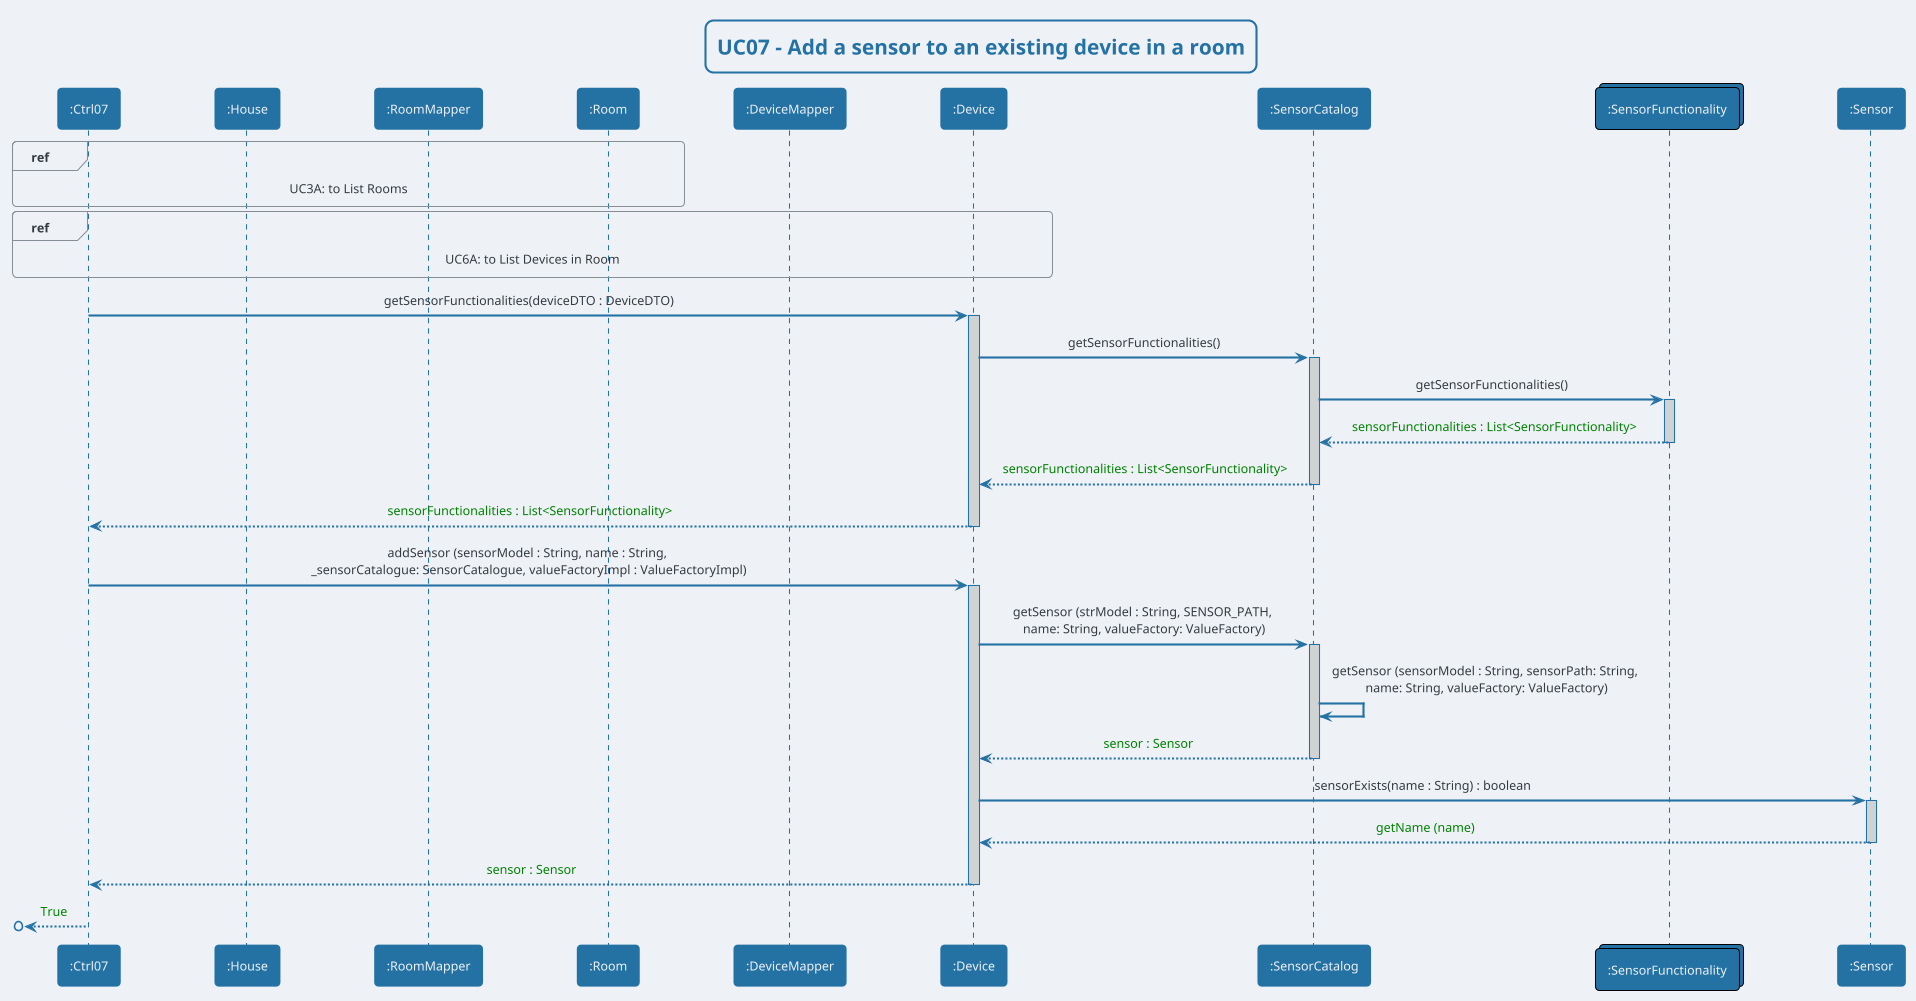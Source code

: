 @startuml
!theme cerulean-outline

skinparam backgroundColor #EEF2F7
skinparam titleBorderRoundCorner 15
skinparam titleBorderThickness 2
skinparam titleBorderColor #2471A3
skinparam titleFontColor #2471A3
skinparam sequenceArrowThickness 2
skinparam defaultTextAlignment center
skinparam sequenceParticipantBorderThickness 2
skinparam sequenceParticipantFontColor #EEF2F7
skinparam sequenceLifeLineBorderColor #2471A3
skinparam sequenceLifeLineBorderThickness 1.5
skinparam sequenceParticipantBackgroundColor #2471A3
skinparam sequenceParticipantBorderColor #2471A3
skinparam CollectionsBorderColor #000000
skinparam CollectionsBackgroundColor #2471A3
skinparam CollectionsFontColor #EEF2F7
skinparam ArrowColor #2471A3
skinparam ArrowThickness 2
skinparam sequenceLifeLineBackgroundColor #D0D3D4

title UC07 - Add a sensor to an existing device in a room

participant ":Ctrl07" as C
participant ":House" as H
participant ":RoomMapper" as RM
participant ":Room" as R
participant ":DeviceMapper" as DM
participant ":Device" as D
participant ":SensorCatalog" as SC
collections ":SensorFunctionality" as SF
participant ":Sensor" as S
ref over C, H, RM, R : UC3A: to List Rooms
ref over C, H, RM, R, DM, D : UC6A: to List Devices in Room

C -> D : getSensorFunctionalities(deviceDTO : DeviceDTO)
activate D
D -> SC : getSensorFunctionalities()
activate SC
SC -> SF : getSensorFunctionalities()
activate SF
SF --> SC : <font color="green"> sensorFunctionalities : List<SensorFunctionality> </font>
deactivate SF
SC --> D : <font color="green"> sensorFunctionalities : List<SensorFunctionality>  </font>
deactivate SC
D --> C : <font color="green"> sensorFunctionalities : List<SensorFunctionality>  </font>
deactivate D
C -> D : addSensor (sensorModel : String, name : String, \n_sensorCatalogue: SensorCatalogue, valueFactoryImpl : ValueFactoryImpl)
activate D
D -> SC : getSensor (strModel : String, SENSOR_PATH, \nname: String, valueFactory: ValueFactory)
activate SC
SC-> SC : getSensor (sensorModel : String, sensorPath: String, \nname: String, valueFactory: ValueFactory)
SC --> D : <font color="green"> sensor : Sensor
deactivate SC
D -> S :  sensorExists(name : String) : boolean
activate S
S --> D : <font color="green"> getName (name) </font>
deactivate S
D --> C : <font color="green"> sensor : Sensor </font>
deactivate D
[o<-- C : <font color="green"> True </font>
deactivate C

@enduml